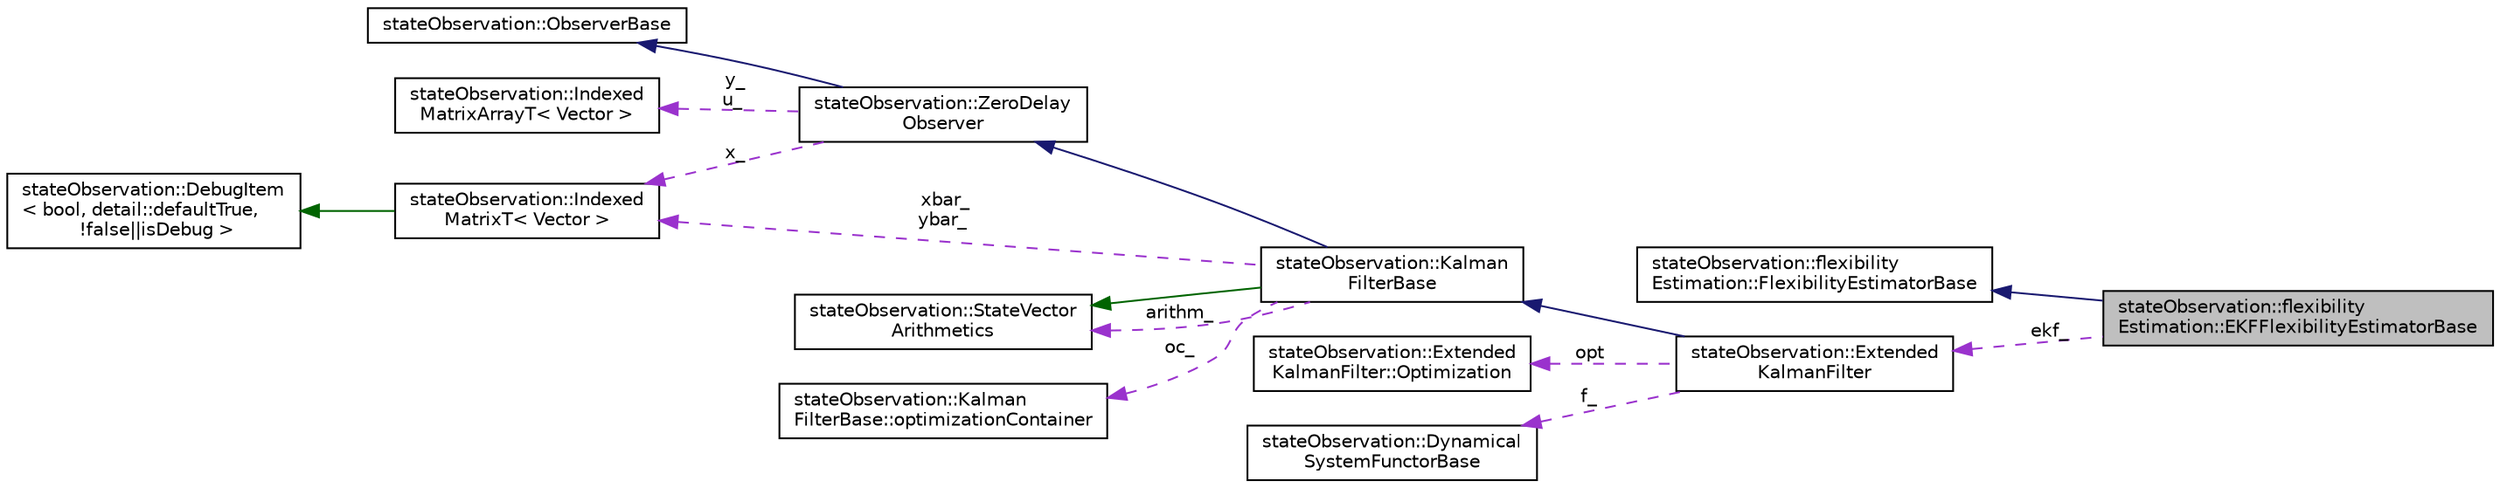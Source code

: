 digraph "stateObservation::flexibilityEstimation::EKFFlexibilityEstimatorBase"
{
 // LATEX_PDF_SIZE
  edge [fontname="Helvetica",fontsize="10",labelfontname="Helvetica",labelfontsize="10"];
  node [fontname="Helvetica",fontsize="10",shape=record];
  rankdir="LR";
  Node1 [label="stateObservation::flexibility\lEstimation::EKFFlexibilityEstimatorBase",height=0.2,width=0.4,color="black", fillcolor="grey75", style="filled", fontcolor="black",tooltip="This class is the base class of the flexibility estimators that use an extended Kalman Filter...."];
  Node2 -> Node1 [dir="back",color="midnightblue",fontsize="10",style="solid",fontname="Helvetica"];
  Node2 [label="stateObservation::flexibility\lEstimation::FlexibilityEstimatorBase",height=0.2,width=0.4,color="black", fillcolor="white", style="filled",URL="$classstateObservation_1_1flexibilityEstimation_1_1FlexibilityEstimatorBase.html",tooltip="This class is the base class of the flexibility estimators."];
  Node3 -> Node1 [dir="back",color="darkorchid3",fontsize="10",style="dashed",label=" ekf_" ,fontname="Helvetica"];
  Node3 [label="stateObservation::Extended\lKalmanFilter",height=0.2,width=0.4,color="black", fillcolor="white", style="filled",URL="$classstateObservation_1_1ExtendedKalmanFilter.html",tooltip=" "];
  Node4 -> Node3 [dir="back",color="midnightblue",fontsize="10",style="solid",fontname="Helvetica"];
  Node4 [label="stateObservation::Kalman\lFilterBase",height=0.2,width=0.4,color="black", fillcolor="white", style="filled",URL="$classstateObservation_1_1KalmanFilterBase.html",tooltip="It mostly implements the equations of Kalman filtering It is suitablle by derivation to be used incas..."];
  Node5 -> Node4 [dir="back",color="midnightblue",fontsize="10",style="solid",fontname="Helvetica"];
  Node5 [label="stateObservation::ZeroDelay\lObserver",height=0.2,width=0.4,color="black", fillcolor="white", style="filled",URL="$classstateObservation_1_1ZeroDelayObserver.html",tooltip="Defines the base class of online zero delay observers. Zero delay observers are the classical state o..."];
  Node6 -> Node5 [dir="back",color="midnightblue",fontsize="10",style="solid",fontname="Helvetica"];
  Node6 [label="stateObservation::ObserverBase",height=0.2,width=0.4,color="black", fillcolor="white", style="filled",URL="$classstateObservation_1_1ObserverBase.html",tooltip="The base class for observers. The observer is destinated to any dynamical system with a vector state ..."];
  Node7 -> Node5 [dir="back",color="darkorchid3",fontsize="10",style="dashed",label=" y_\nu_" ,fontname="Helvetica"];
  Node7 [label="stateObservation::Indexed\lMatrixArrayT\< Vector \>",height=0.2,width=0.4,color="black", fillcolor="white", style="filled",URL="$classstateObservation_1_1IndexedMatrixArrayT.html",tooltip=" "];
  Node8 -> Node5 [dir="back",color="darkorchid3",fontsize="10",style="dashed",label=" x_" ,fontname="Helvetica"];
  Node8 [label="stateObservation::Indexed\lMatrixT\< Vector \>",height=0.2,width=0.4,color="black", fillcolor="white", style="filled",URL="$classstateObservation_1_1IndexedMatrixT.html",tooltip=" "];
  Node9 -> Node8 [dir="back",color="darkgreen",fontsize="10",style="solid",fontname="Helvetica"];
  Node9 [label="stateObservation::DebugItem\l\< bool, detail::defaultTrue,\l !false\|\|isDebug \>",height=0.2,width=0.4,color="black", fillcolor="white", style="filled",URL="$classstateObservation_1_1DebugItem.html",tooltip=" "];
  Node10 -> Node4 [dir="back",color="darkgreen",fontsize="10",style="solid",fontname="Helvetica"];
  Node10 [label="stateObservation::StateVector\lArithmetics",height=0.2,width=0.4,color="black", fillcolor="white", style="filled",URL="$classstateObservation_1_1StateVectorArithmetics.html",tooltip="This class is used to customize the way the difference between measurements, the state update functio..."];
  Node11 -> Node4 [dir="back",color="darkorchid3",fontsize="10",style="dashed",label=" oc_" ,fontname="Helvetica"];
  Node11 [label="stateObservation::Kalman\lFilterBase::optimizationContainer",height=0.2,width=0.4,color="black", fillcolor="white", style="filled",URL="$structstateObservation_1_1KalmanFilterBase_1_1optimizationContainer.html",tooltip=" "];
  Node10 -> Node4 [dir="back",color="darkorchid3",fontsize="10",style="dashed",label=" arithm_" ,fontname="Helvetica"];
  Node8 -> Node4 [dir="back",color="darkorchid3",fontsize="10",style="dashed",label=" xbar_\nybar_" ,fontname="Helvetica"];
  Node12 -> Node3 [dir="back",color="darkorchid3",fontsize="10",style="dashed",label=" opt" ,fontname="Helvetica"];
  Node12 [label="stateObservation::Extended\lKalmanFilter::Optimization",height=0.2,width=0.4,color="black", fillcolor="white", style="filled",URL="$structstateObservation_1_1ExtendedKalmanFilter_1_1Optimization.html",tooltip=" "];
  Node13 -> Node3 [dir="back",color="darkorchid3",fontsize="10",style="dashed",label=" f_" ,fontname="Helvetica"];
  Node13 [label="stateObservation::Dynamical\lSystemFunctorBase",height=0.2,width=0.4,color="black", fillcolor="white", style="filled",URL="$classstateObservation_1_1DynamicalSystemFunctorBase.html",tooltip="This is the base class of any functor that describes the dynamics of the state and the measurement...."];
}
